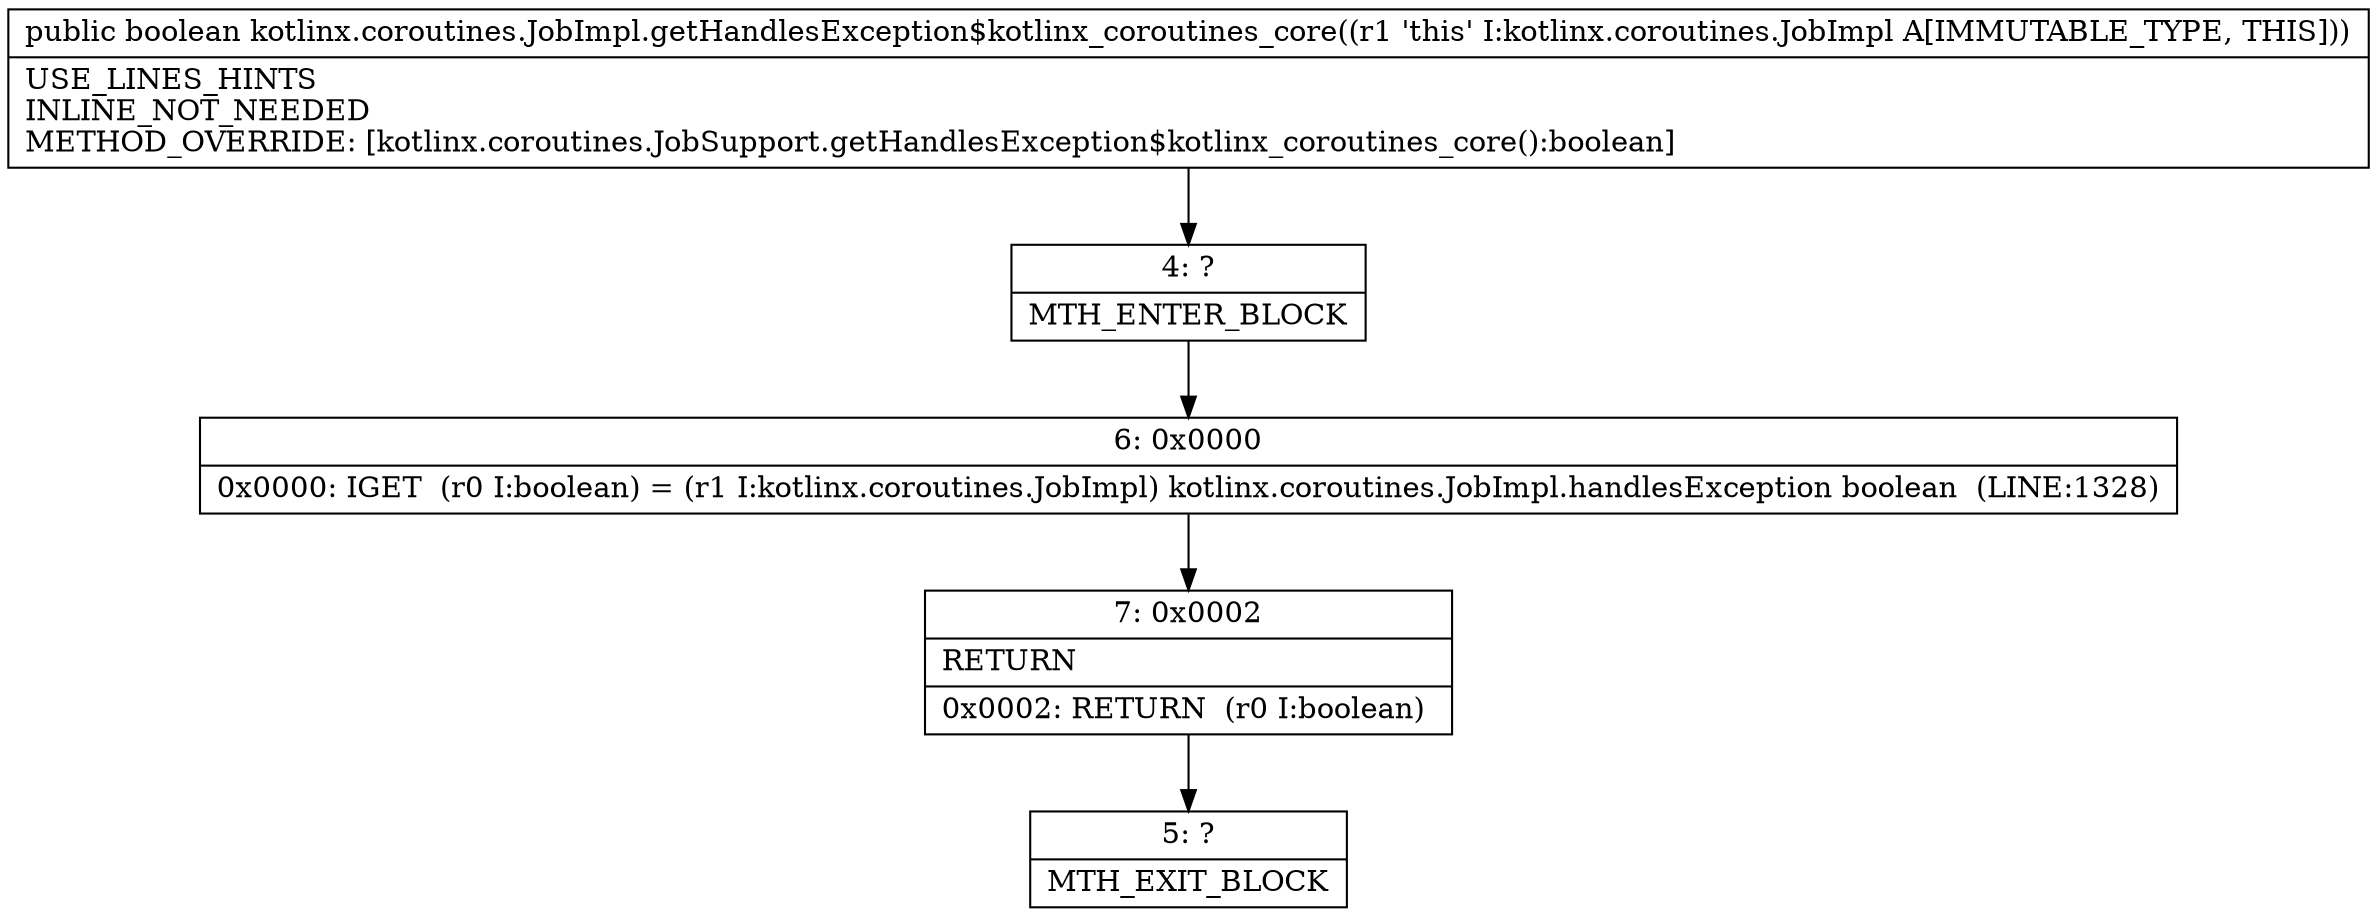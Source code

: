digraph "CFG forkotlinx.coroutines.JobImpl.getHandlesException$kotlinx_coroutines_core()Z" {
Node_4 [shape=record,label="{4\:\ ?|MTH_ENTER_BLOCK\l}"];
Node_6 [shape=record,label="{6\:\ 0x0000|0x0000: IGET  (r0 I:boolean) = (r1 I:kotlinx.coroutines.JobImpl) kotlinx.coroutines.JobImpl.handlesException boolean  (LINE:1328)\l}"];
Node_7 [shape=record,label="{7\:\ 0x0002|RETURN\l|0x0002: RETURN  (r0 I:boolean) \l}"];
Node_5 [shape=record,label="{5\:\ ?|MTH_EXIT_BLOCK\l}"];
MethodNode[shape=record,label="{public boolean kotlinx.coroutines.JobImpl.getHandlesException$kotlinx_coroutines_core((r1 'this' I:kotlinx.coroutines.JobImpl A[IMMUTABLE_TYPE, THIS]))  | USE_LINES_HINTS\lINLINE_NOT_NEEDED\lMETHOD_OVERRIDE: [kotlinx.coroutines.JobSupport.getHandlesException$kotlinx_coroutines_core():boolean]\l}"];
MethodNode -> Node_4;Node_4 -> Node_6;
Node_6 -> Node_7;
Node_7 -> Node_5;
}

